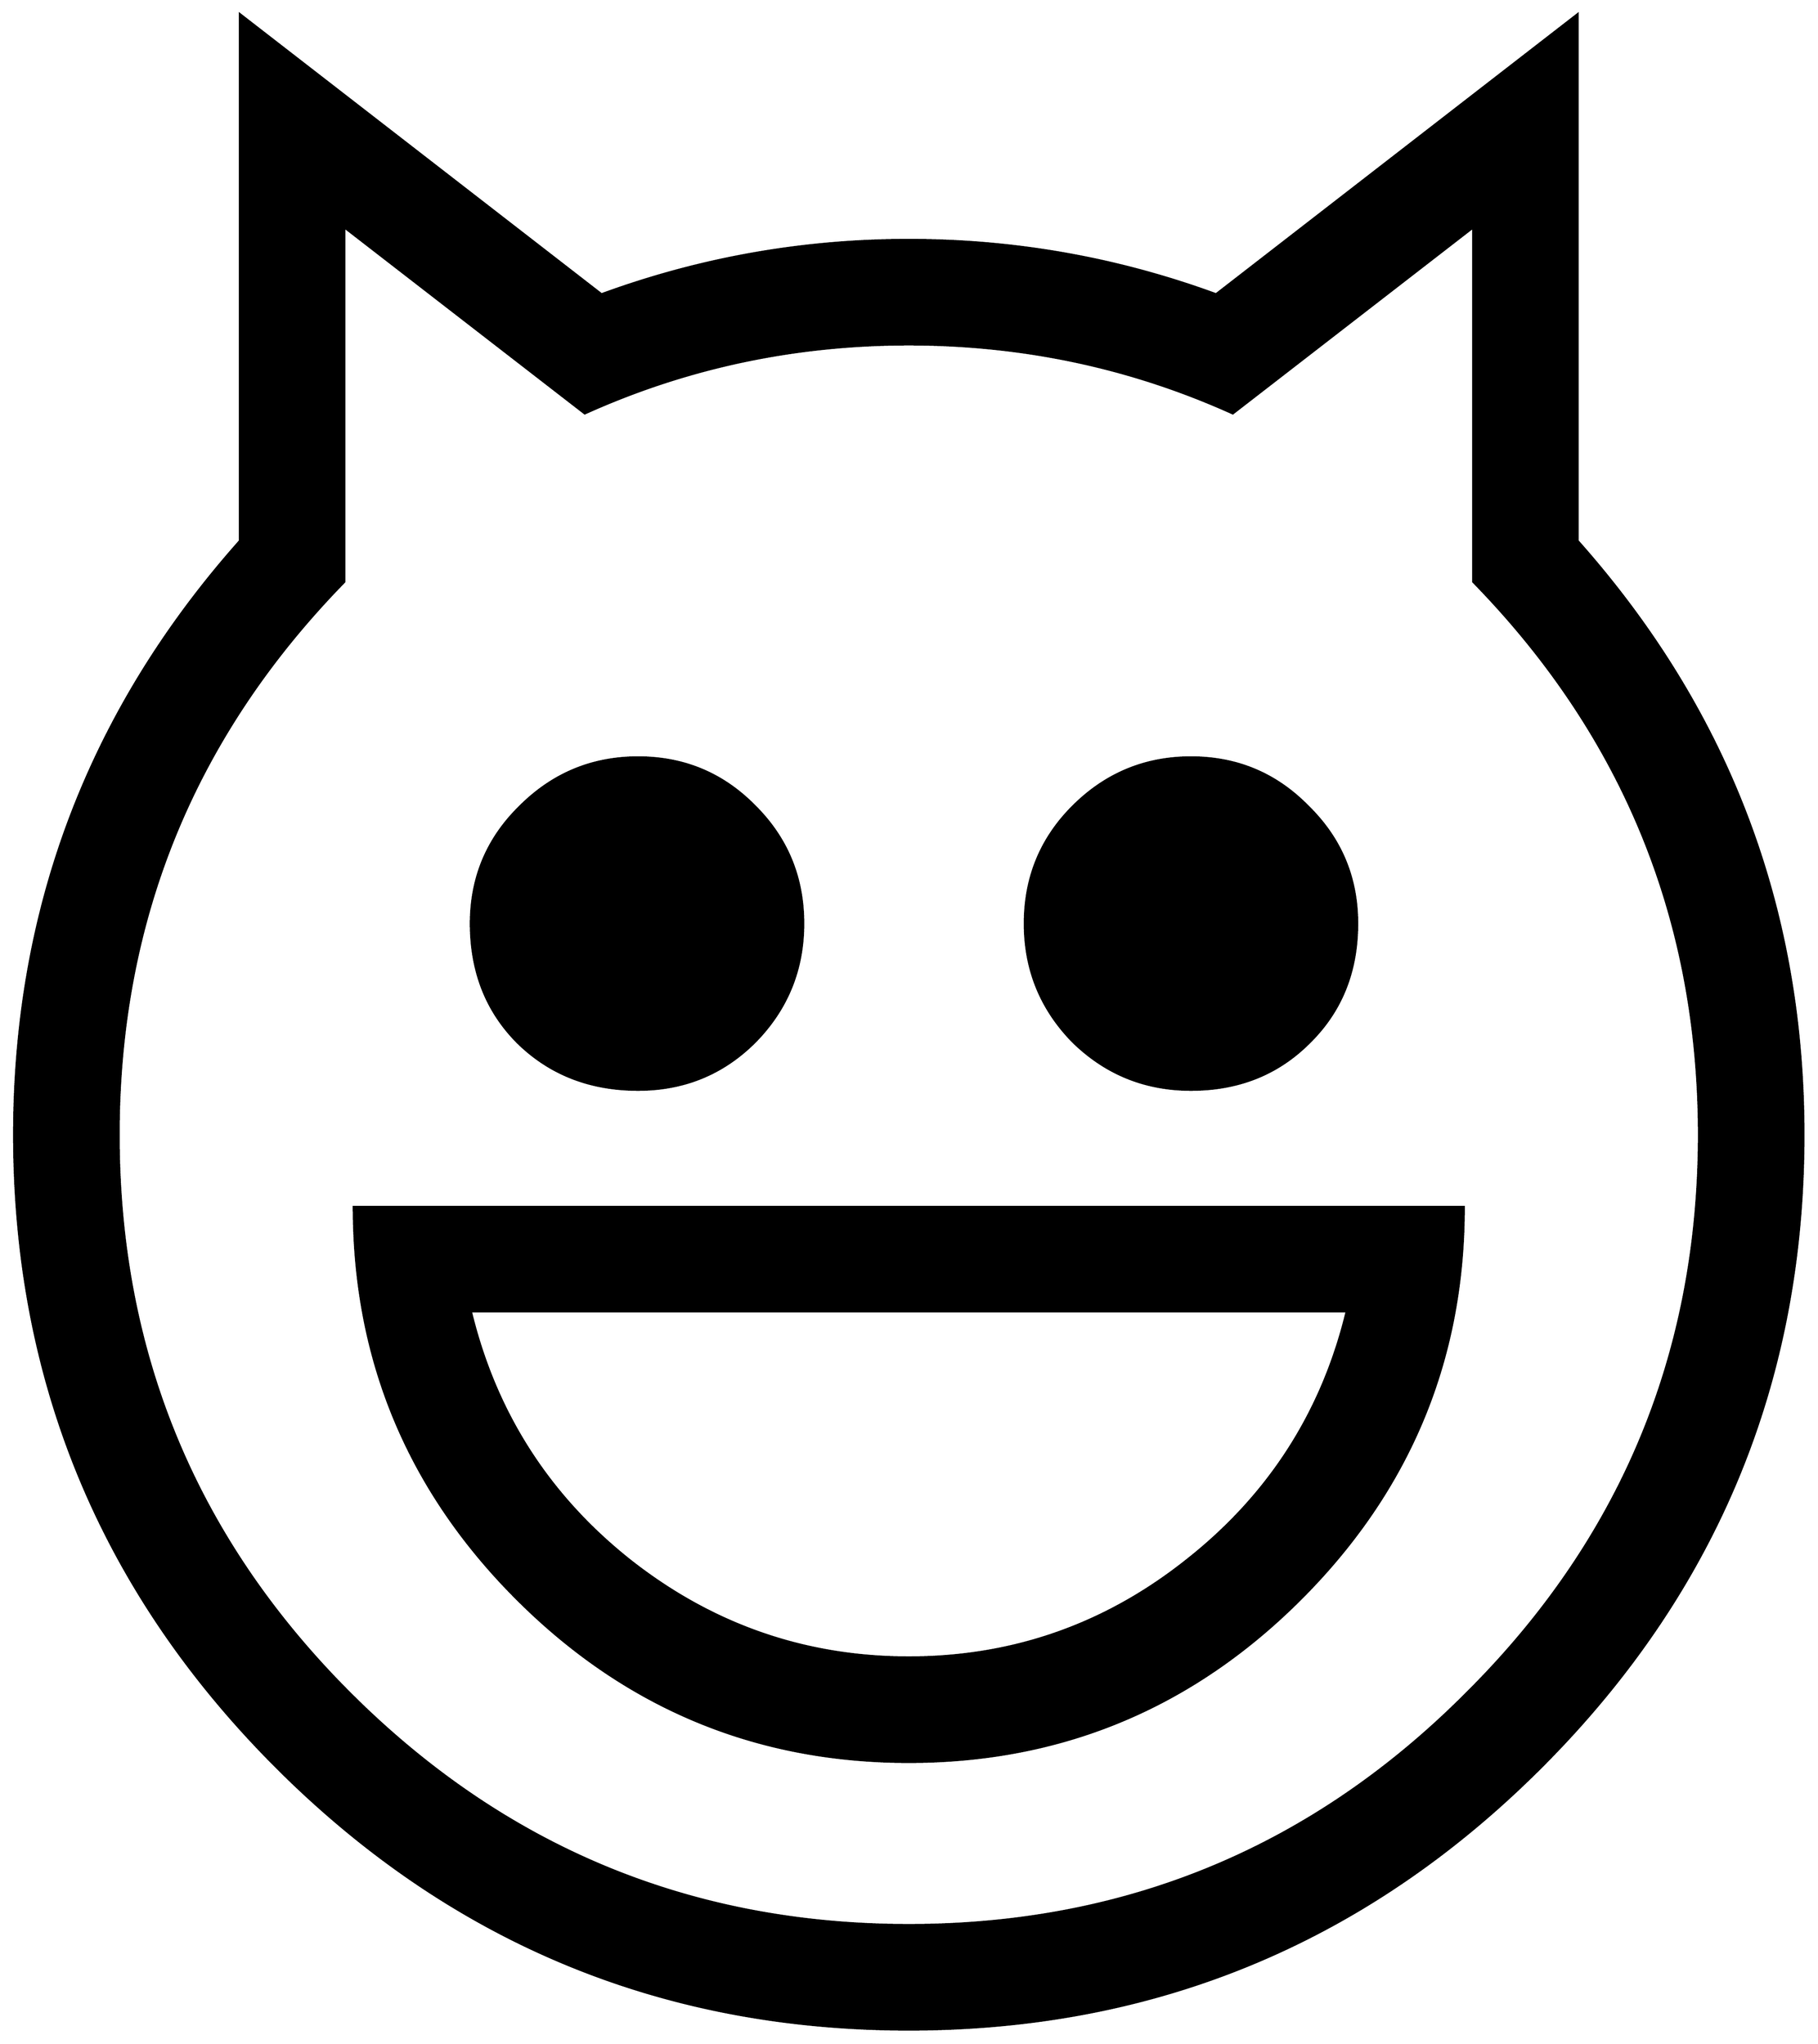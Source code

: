 


\begin{tikzpicture}[y=0.80pt, x=0.80pt, yscale=-1.0, xscale=1.0, inner sep=0pt, outer sep=0pt]
\begin{scope}[shift={(100.0,1706.0)},nonzero rule]
  \path[draw=.,fill=.,line width=1.600pt] (1794.0,-474.0) ..
    controls (1794.0,-238.0) and (1710.333,-36.333) ..
    (1543.0,131.0) .. controls (1375.667,298.333) and (1174.0,382.0)
    .. (938.0,382.0) .. controls (702.0,382.0) and (500.333,298.333)
    .. (333.0,131.0) .. controls (165.667,-36.333) and (82.0,-238.0)
    .. (82.0,-474.0) .. controls (82.0,-690.667) and
    (154.0,-880.0) .. (298.0,-1042.0) -- (298.0,-1546.0) --
    (644.0,-1278.0) .. controls (738.667,-1312.667) and
    (836.667,-1330.0) .. (938.0,-1330.0) .. controls
    (1039.333,-1330.0) and (1137.333,-1312.667) .. (1232.0,-1278.0) --
    (1578.0,-1546.0) -- (1578.0,-1042.0) .. controls
    (1722.0,-880.0) and (1794.0,-690.667) .. (1794.0,-474.0) --
    cycle(1694.0,-474.0) .. controls (1694.0,-679.333) and
    (1622.0,-855.667) .. (1478.0,-1003.0) -- (1478.0,-1342.0) --
    (1248.0,-1164.0) .. controls (1150.667,-1208.0) and
    (1047.333,-1230.0) .. (938.0,-1230.0) .. controls
    (828.667,-1230.0) and (725.333,-1208.0) .. (628.0,-1164.0) --
    (398.0,-1342.0) -- (398.0,-1003.0) .. controls
    (254.0,-855.667) and (182.0,-679.333) .. (182.0,-474.0) ..
    controls (182.0,-265.333) and (255.667,-87.333) .. (403.0,60.0) ..
    controls (551.0,208.0) and (729.333,282.0) .. (938.0,282.0) ..
    controls (1146.667,282.0) and (1324.667,208.0) .. (1472.0,60.0)
    .. controls (1620.0,-87.333) and (1694.0,-265.333) ..
    (1694.0,-474.0) -- cycle(1367.0,-676.0) .. controls
    (1367.0,-630.0) and (1351.667,-592.0) .. (1321.0,-562.0) ..
    controls (1291.0,-532.0) and (1253.333,-517.0) ..
    (1208.0,-517.0) .. controls (1164.0,-517.0) and
    (1126.333,-532.333) .. (1095.0,-563.0) .. controls
    (1064.333,-594.333) and (1049.0,-632.0) .. (1049.0,-676.0) ..
    controls (1049.0,-720.0) and (1064.333,-757.333) ..
    (1095.0,-788.0) .. controls (1126.333,-819.333) and
    (1164.0,-835.0) .. (1208.0,-835.0) .. controls
    (1252.0,-835.0) and (1289.333,-819.333) .. (1320.0,-788.0) ..
    controls (1351.333,-757.333) and (1367.0,-720.0) ..
    (1367.0,-676.0) -- cycle(837.0,-676.0) .. controls
    (837.0,-632.0) and (821.667,-594.333) .. (791.0,-563.0) ..
    controls (760.333,-532.333) and (723.0,-517.0) .. (679.0,-517.0)
    .. controls (633.0,-517.0) and (594.667,-532.0) ..
    (564.0,-562.0) .. controls (534.0,-592.0) and (519.0,-630.0)
    .. (519.0,-676.0) .. controls (519.0,-720.0) and
    (534.667,-757.333) .. (566.0,-788.0) .. controls (597.333,-819.333)
    and (635.0,-835.0) .. (679.0,-835.0) .. controls
    (723.0,-835.0) and (760.333,-819.333) .. (791.0,-788.0) ..
    controls (821.667,-757.333) and (837.0,-720.0) .. (837.0,-676.0)
    -- cycle(1469.0,-405.0) .. controls (1469.0,-259.0) and
    (1417.0,-134.0) .. (1313.0,-30.0) .. controls (1209.0,74.0)
    and (1084.0,126.0) .. (938.0,126.0) .. controls
    (792.0,126.0) and (667.0,74.0) .. (563.0,-30.0) .. controls
    (459.0,-134.0) and (407.0,-259.0) .. (407.0,-405.0) --
    (1469.0,-405.0) -- cycle(1357.0,-305.0) -- (519.0,-305.0) ..
    controls (542.333,-208.333) and (593.0,-129.0) .. (671.0,-67.0)
    .. controls (749.667,-5.0) and (838.667,26.0) .. (938.0,26.0) ..
    controls (1037.333,26.0) and (1126.0,-5.0) .. (1204.0,-67.0)
    .. controls (1282.667,-129.0) and (1333.667,-208.333) ..
    (1357.0,-305.0) -- cycle;
\end{scope}

\end{tikzpicture}

